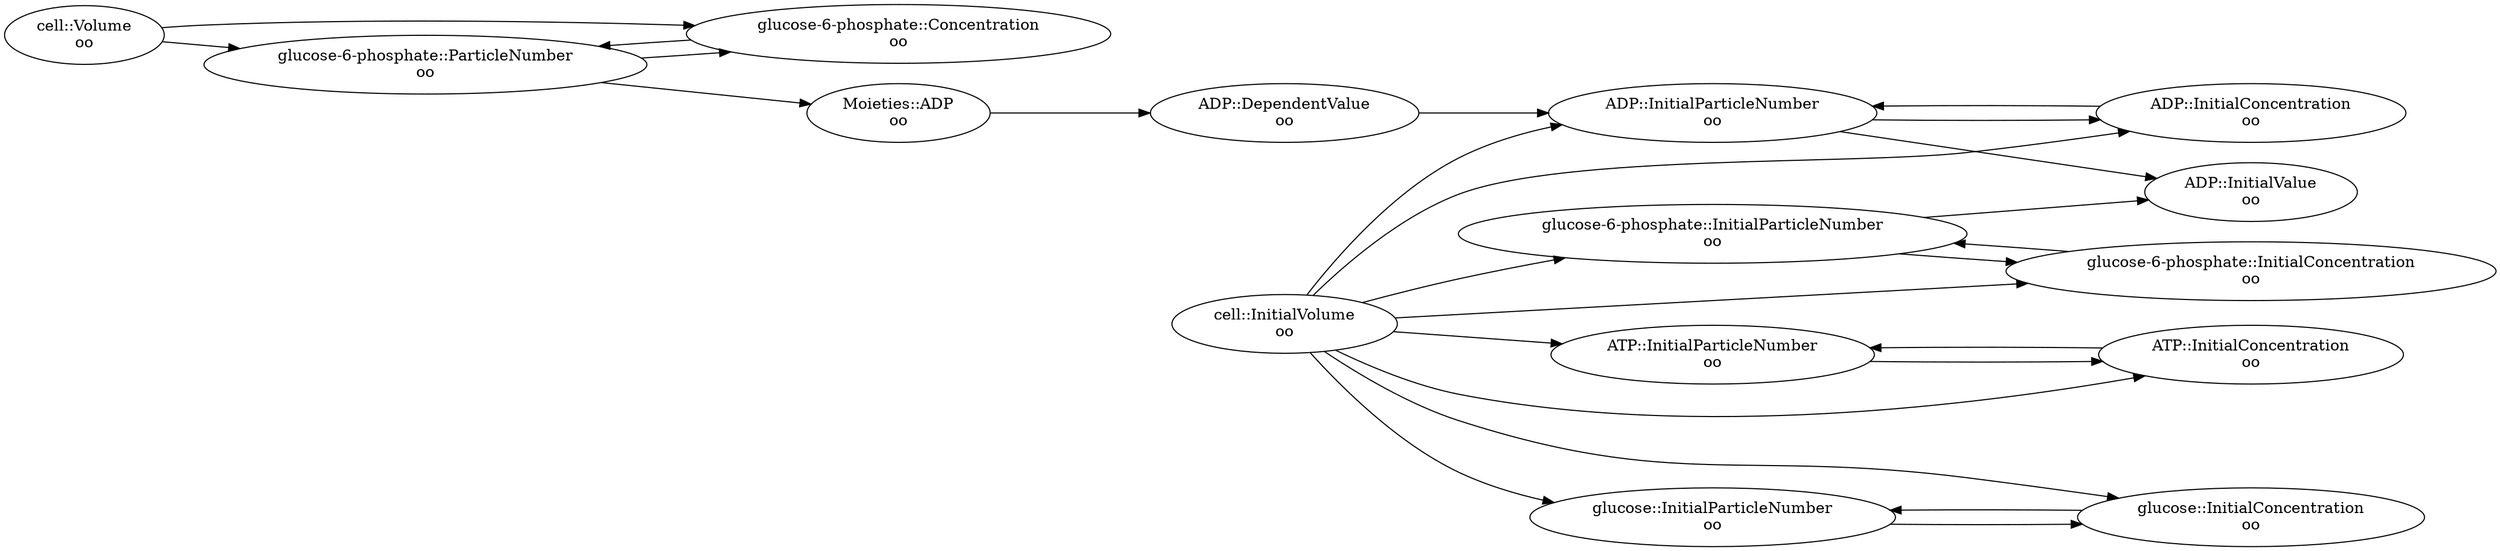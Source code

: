 digraph InitialDependencies {
rankdir=LR;
"cell::Volume\noo" -> "glucose-6-phosphate::ParticleNumber\noo";
"cell::Volume\noo" -> "glucose-6-phosphate::Concentration\noo";
"cell::InitialVolume\noo" -> "glucose-6-phosphate::InitialParticleNumber\noo";
"cell::InitialVolume\noo" -> "glucose-6-phosphate::InitialConcentration\noo";
"cell::InitialVolume\noo" -> "ADP::InitialParticleNumber\noo";
"cell::InitialVolume\noo" -> "ADP::InitialConcentration\noo";
"cell::InitialVolume\noo" -> "glucose::InitialParticleNumber\noo";
"cell::InitialVolume\noo" -> "glucose::InitialConcentration\noo";
"cell::InitialVolume\noo" -> "ATP::InitialParticleNumber\noo";
"cell::InitialVolume\noo" -> "ATP::InitialConcentration\noo";
"glucose::InitialParticleNumber\noo" -> "glucose::InitialConcentration\noo";
"glucose::InitialConcentration\noo" -> "glucose::InitialParticleNumber\noo";
"glucose-6-phosphate::InitialParticleNumber\noo" -> "glucose-6-phosphate::InitialConcentration\noo";
"glucose-6-phosphate::InitialParticleNumber\noo" -> "ADP::InitialValue\noo";
"glucose-6-phosphate::ParticleNumber\noo" -> "glucose-6-phosphate::Concentration\noo";
"glucose-6-phosphate::ParticleNumber\noo" -> "Moieties::ADP\noo";
"glucose-6-phosphate::InitialConcentration\noo" -> "glucose-6-phosphate::InitialParticleNumber\noo";
"glucose-6-phosphate::Concentration\noo" -> "glucose-6-phosphate::ParticleNumber\noo";
"ATP::InitialParticleNumber\noo" -> "ATP::InitialConcentration\noo";
"ATP::InitialConcentration\noo" -> "ATP::InitialParticleNumber\noo";
"ADP::InitialParticleNumber\noo" -> "ADP::InitialConcentration\noo";
"ADP::InitialParticleNumber\noo" -> "ADP::InitialValue\noo";
"ADP::InitialConcentration\noo" -> "ADP::InitialParticleNumber\noo";
"Moieties::ADP\noo" -> "ADP::DependentValue\noo";
"ADP::DependentValue\noo" -> "ADP::InitialParticleNumber\noo";
}

